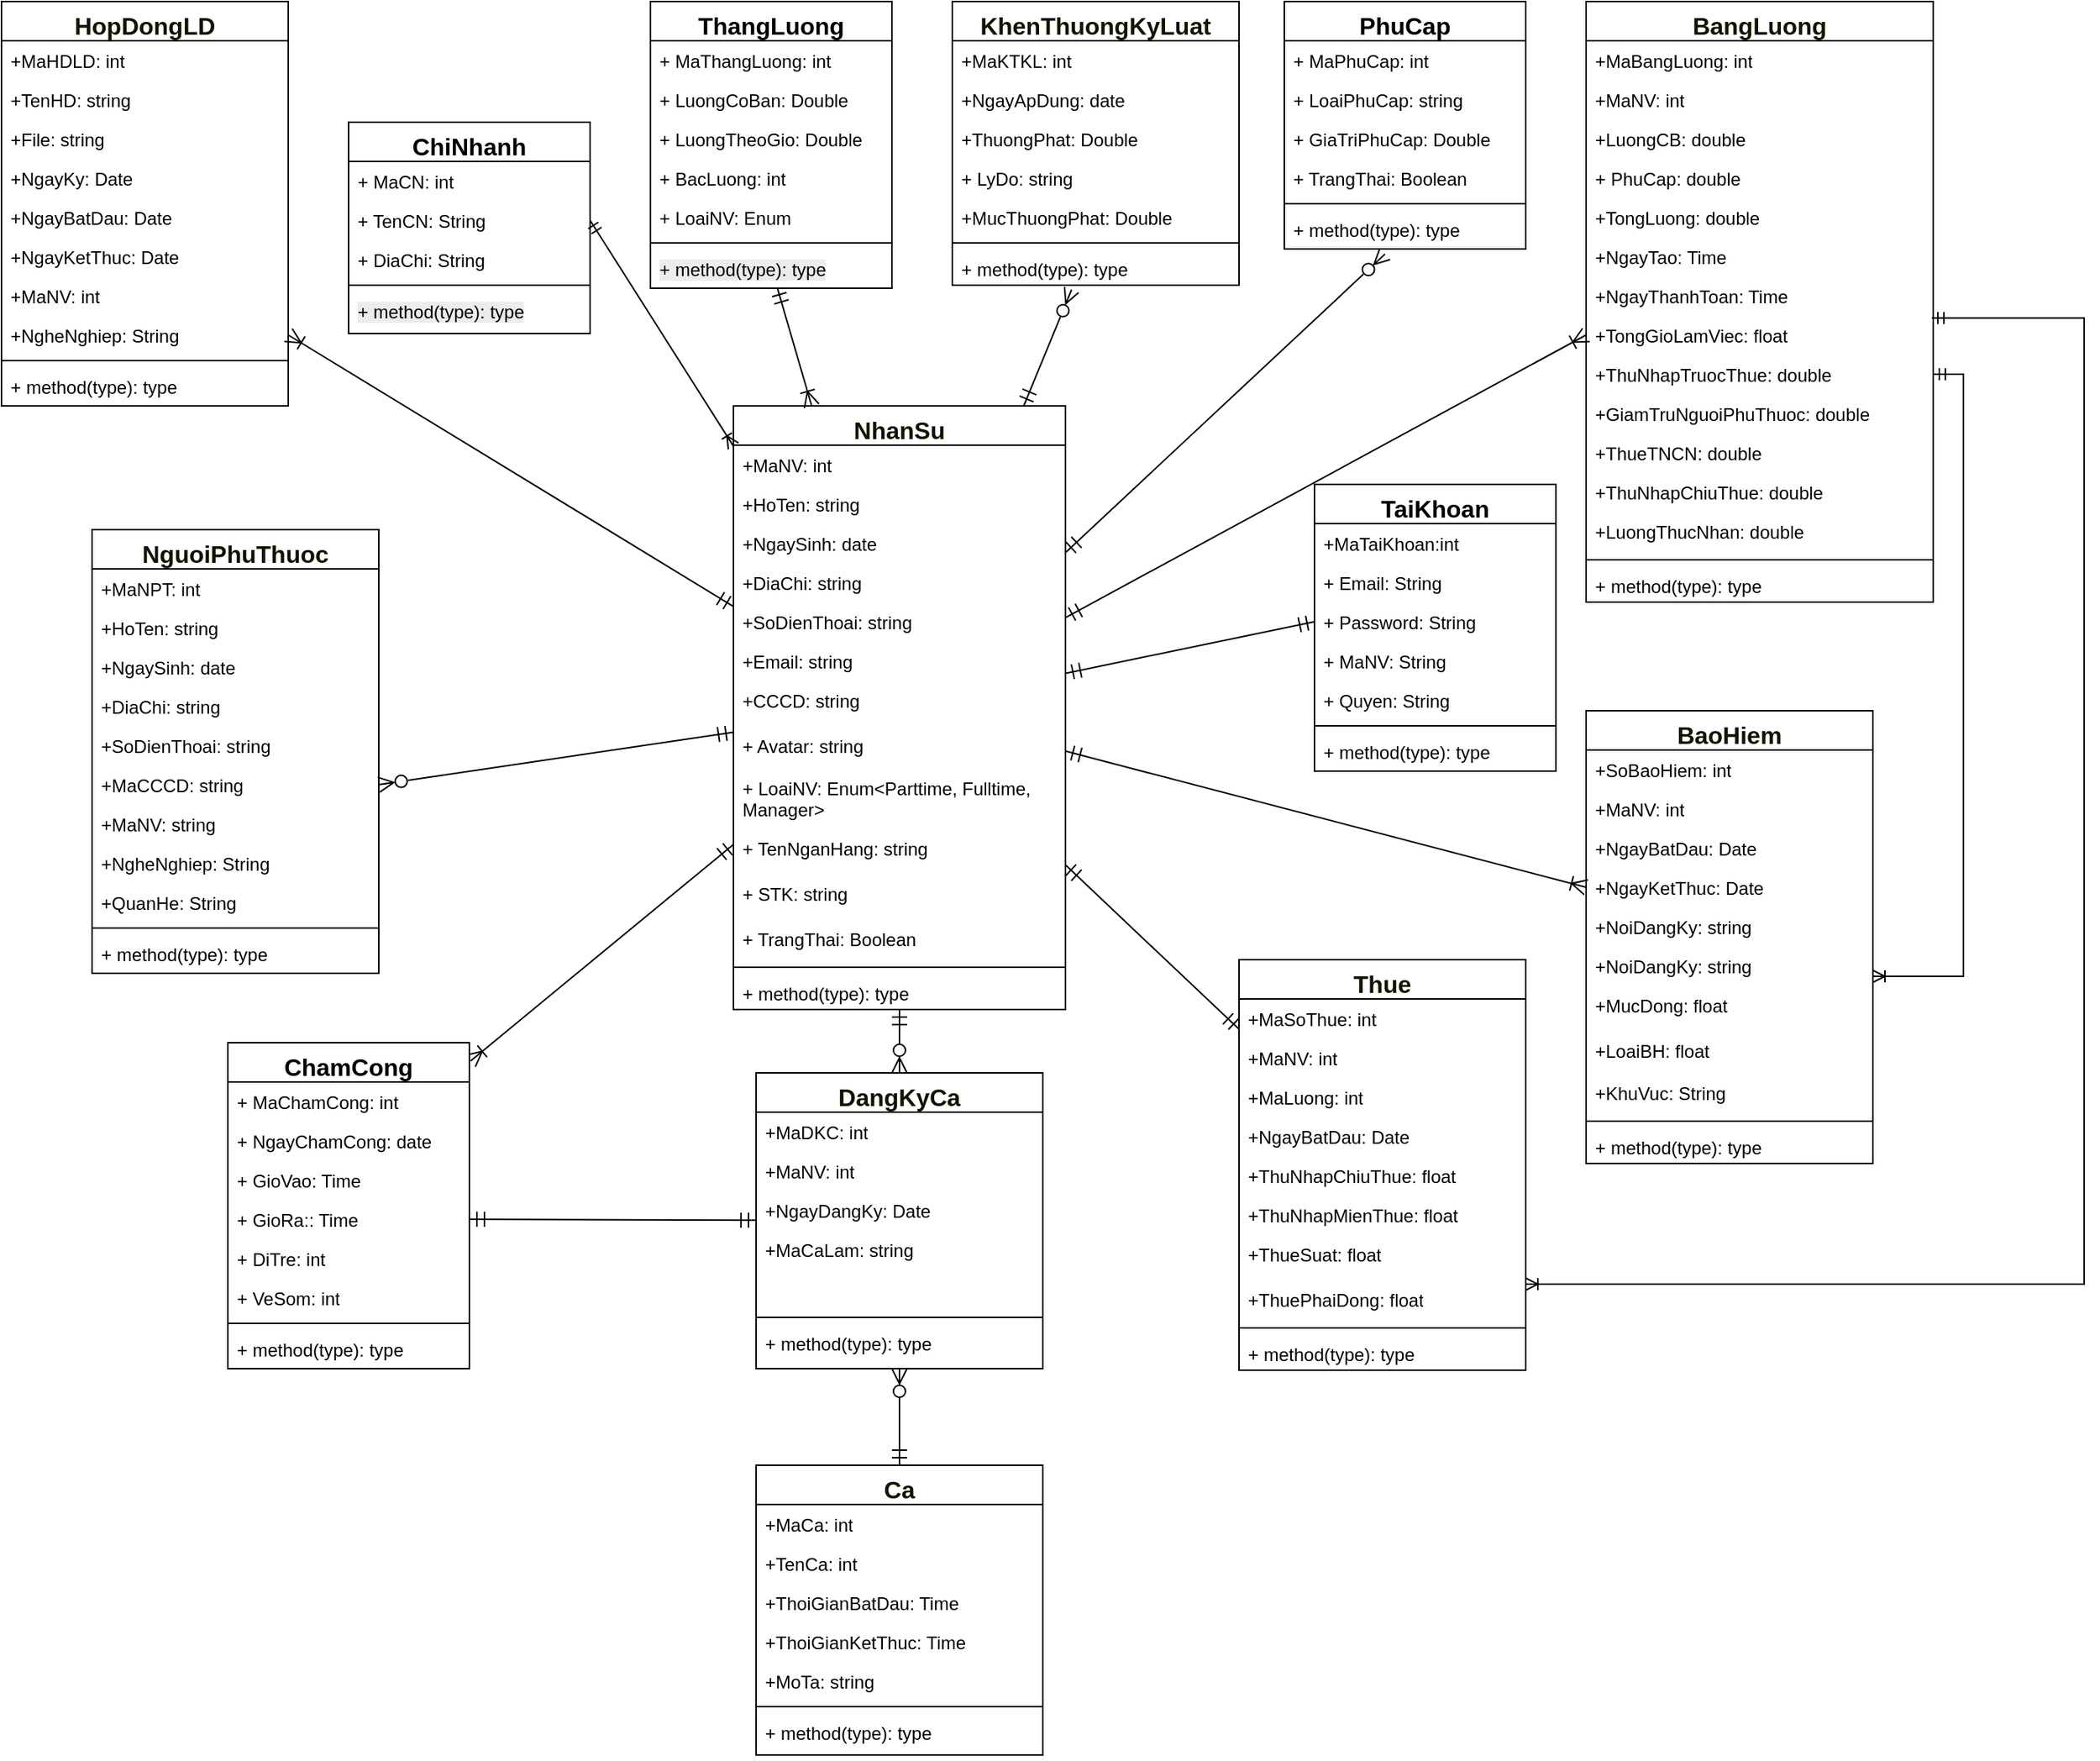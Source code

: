 <mxfile version="27.0.3">
  <diagram id="C5RBs43oDa-KdzZeNtuy" name="Page-1">
    <mxGraphModel dx="1783" dy="-155" grid="1" gridSize="10" guides="1" tooltips="1" connect="1" arrows="1" fold="1" page="1" pageScale="1" pageWidth="827" pageHeight="1169" math="0" shadow="0">
      <root>
        <mxCell id="WIyWlLk6GJQsqaUBKTNV-0" />
        <mxCell id="WIyWlLk6GJQsqaUBKTNV-1" parent="WIyWlLk6GJQsqaUBKTNV-0" />
        <mxCell id="N28FY7dznze9wL057d7z-36" style="edgeStyle=none;curved=1;rounded=0;orthogonalLoop=1;jettySize=auto;html=1;entryX=1;entryY=0.5;entryDx=0;entryDy=0;fontSize=12;startSize=8;endSize=8;endArrow=ERzeroToMany;endFill=0;strokeColor=default;startArrow=ERmandOne;startFill=0;" parent="WIyWlLk6GJQsqaUBKTNV-1" source="MAhJBNkKCPPGFBtyOftE-18" target="n1UEwjL3b48h6cnCrKYW-8" edge="1">
          <mxGeometry relative="1" as="geometry" />
        </mxCell>
        <mxCell id="N28FY7dznze9wL057d7z-39" style="edgeStyle=none;curved=1;rounded=0;orthogonalLoop=1;jettySize=auto;html=1;entryX=1;entryY=0.5;entryDx=0;entryDy=0;fontSize=12;startSize=8;endSize=8;endArrow=ERoneToMany;endFill=0;startArrow=ERmandOne;startFill=0;" parent="WIyWlLk6GJQsqaUBKTNV-1" source="MAhJBNkKCPPGFBtyOftE-18" target="n1UEwjL3b48h6cnCrKYW-27" edge="1">
          <mxGeometry relative="1" as="geometry" />
        </mxCell>
        <mxCell id="N28FY7dznze9wL057d7z-46" style="edgeStyle=none;curved=1;rounded=0;orthogonalLoop=1;jettySize=auto;html=1;entryX=0;entryY=0.5;entryDx=0;entryDy=0;fontSize=12;startSize=8;endSize=8;endArrow=ERmandOne;endFill=0;startArrow=ERmandOne;startFill=0;" parent="WIyWlLk6GJQsqaUBKTNV-1" source="MAhJBNkKCPPGFBtyOftE-18" target="eUlU37ug8p3AVQOr13L2-26" edge="1">
          <mxGeometry relative="1" as="geometry" />
        </mxCell>
        <mxCell id="N28FY7dznze9wL057d7z-47" style="edgeStyle=none;curved=1;rounded=0;orthogonalLoop=1;jettySize=auto;html=1;entryX=1.005;entryY=0.056;entryDx=0;entryDy=0;fontSize=12;startSize=8;endSize=8;endArrow=ERoneToMany;endFill=0;startArrow=ERmandOne;startFill=0;entryPerimeter=0;" parent="WIyWlLk6GJQsqaUBKTNV-1" source="MAhJBNkKCPPGFBtyOftE-18" target="eUlU37ug8p3AVQOr13L2-12" edge="1">
          <mxGeometry relative="1" as="geometry" />
        </mxCell>
        <mxCell id="N28FY7dznze9wL057d7z-48" style="edgeStyle=none;curved=1;rounded=0;orthogonalLoop=1;jettySize=auto;html=1;entryX=0;entryY=0.5;entryDx=0;entryDy=0;fontSize=12;startSize=8;endSize=8;endArrow=ERoneToMany;endFill=0;startArrow=ERmandOne;startFill=0;" parent="WIyWlLk6GJQsqaUBKTNV-1" source="MAhJBNkKCPPGFBtyOftE-18" target="n1UEwjL3b48h6cnCrKYW-81" edge="1">
          <mxGeometry relative="1" as="geometry" />
        </mxCell>
        <mxCell id="MAhJBNkKCPPGFBtyOftE-18" value="&lt;span style=&quot;color: rgb(19, 19, 0); font-family: &amp;quot;trebuchet ms&amp;quot;, verdana, arial, sans-serif; font-size: 16px; text-wrap-mode: nowrap;&quot;&gt;NhanSu&lt;/span&gt;" style="swimlane;fontStyle=1;align=center;verticalAlign=top;childLayout=stackLayout;horizontal=1;startSize=26;horizontalStack=0;resizeParent=1;resizeParentMax=0;resizeLast=0;collapsible=1;marginBottom=0;whiteSpace=wrap;html=1;swimlaneLine=1;" parent="WIyWlLk6GJQsqaUBKTNV-1" vertex="1">
          <mxGeometry x="575" y="2058" width="220" height="400" as="geometry" />
        </mxCell>
        <mxCell id="MAhJBNkKCPPGFBtyOftE-22" value="+MaNV: int" style="text;strokeColor=none;fillColor=none;align=left;verticalAlign=top;spacingLeft=4;spacingRight=4;overflow=hidden;rotatable=0;points=[[0,0.5],[1,0.5]];portConstraint=eastwest;whiteSpace=wrap;html=1;" parent="MAhJBNkKCPPGFBtyOftE-18" vertex="1">
          <mxGeometry y="26" width="220" height="26" as="geometry" />
        </mxCell>
        <mxCell id="MAhJBNkKCPPGFBtyOftE-23" value="+HoTen: string" style="text;strokeColor=none;fillColor=none;align=left;verticalAlign=top;spacingLeft=4;spacingRight=4;overflow=hidden;rotatable=0;points=[[0,0.5],[1,0.5]];portConstraint=eastwest;whiteSpace=wrap;html=1;" parent="MAhJBNkKCPPGFBtyOftE-18" vertex="1">
          <mxGeometry y="52" width="220" height="26" as="geometry" />
        </mxCell>
        <mxCell id="MAhJBNkKCPPGFBtyOftE-30" value="+NgaySinh: date" style="text;strokeColor=none;fillColor=none;align=left;verticalAlign=top;spacingLeft=4;spacingRight=4;overflow=hidden;rotatable=0;points=[[0,0.5],[1,0.5]];portConstraint=eastwest;whiteSpace=wrap;html=1;" parent="MAhJBNkKCPPGFBtyOftE-18" vertex="1">
          <mxGeometry y="78" width="220" height="26" as="geometry" />
        </mxCell>
        <mxCell id="MAhJBNkKCPPGFBtyOftE-31" value="+DiaChi: string" style="text;strokeColor=none;fillColor=none;align=left;verticalAlign=top;spacingLeft=4;spacingRight=4;overflow=hidden;rotatable=0;points=[[0,0.5],[1,0.5]];portConstraint=eastwest;whiteSpace=wrap;html=1;" parent="MAhJBNkKCPPGFBtyOftE-18" vertex="1">
          <mxGeometry y="104" width="220" height="26" as="geometry" />
        </mxCell>
        <mxCell id="MAhJBNkKCPPGFBtyOftE-27" value="+SoDienThoai: string" style="text;strokeColor=none;fillColor=none;align=left;verticalAlign=top;spacingLeft=4;spacingRight=4;overflow=hidden;rotatable=0;points=[[0,0.5],[1,0.5]];portConstraint=eastwest;whiteSpace=wrap;html=1;" parent="MAhJBNkKCPPGFBtyOftE-18" vertex="1">
          <mxGeometry y="130" width="220" height="26" as="geometry" />
        </mxCell>
        <mxCell id="MAhJBNkKCPPGFBtyOftE-37" value="+Email: string" style="text;strokeColor=none;fillColor=none;align=left;verticalAlign=top;spacingLeft=4;spacingRight=4;overflow=hidden;rotatable=0;points=[[0,0.5],[1,0.5]];portConstraint=eastwest;whiteSpace=wrap;html=1;" parent="MAhJBNkKCPPGFBtyOftE-18" vertex="1">
          <mxGeometry y="156" width="220" height="26" as="geometry" />
        </mxCell>
        <mxCell id="MAhJBNkKCPPGFBtyOftE-35" value="+CCCD: string&lt;div&gt;&lt;br&gt;&lt;/div&gt;" style="text;strokeColor=none;fillColor=none;align=left;verticalAlign=top;spacingLeft=4;spacingRight=4;overflow=hidden;rotatable=0;points=[[0,0.5],[1,0.5]];portConstraint=eastwest;whiteSpace=wrap;html=1;" parent="MAhJBNkKCPPGFBtyOftE-18" vertex="1">
          <mxGeometry y="182" width="220" height="30" as="geometry" />
        </mxCell>
        <mxCell id="MAhJBNkKCPPGFBtyOftE-33" value="+ Avatar: string&lt;div&gt;&lt;br&gt;&lt;/div&gt;" style="text;strokeColor=none;fillColor=none;align=left;verticalAlign=top;spacingLeft=4;spacingRight=4;overflow=hidden;rotatable=0;points=[[0,0.5],[1,0.5]];portConstraint=eastwest;whiteSpace=wrap;html=1;" parent="MAhJBNkKCPPGFBtyOftE-18" vertex="1">
          <mxGeometry y="212" width="220" height="28" as="geometry" />
        </mxCell>
        <mxCell id="skmhvDnqfS03blDSHD1X-7" value="+ LoaiNV: Enum&amp;lt;Parttime, Fulltime, Manager&amp;gt;" style="text;strokeColor=none;fillColor=none;align=left;verticalAlign=top;spacingLeft=4;spacingRight=4;overflow=hidden;rotatable=0;points=[[0,0.5],[1,0.5]];portConstraint=eastwest;whiteSpace=wrap;html=1;" parent="MAhJBNkKCPPGFBtyOftE-18" vertex="1">
          <mxGeometry y="240" width="220" height="40" as="geometry" />
        </mxCell>
        <mxCell id="-xSBNWtguhiXdYbyg7LZ-2" value="+ TenNganHang: string" style="text;strokeColor=none;fillColor=none;align=left;verticalAlign=top;spacingLeft=4;spacingRight=4;overflow=hidden;rotatable=0;points=[[0,0.5],[1,0.5]];portConstraint=eastwest;whiteSpace=wrap;html=1;" vertex="1" parent="MAhJBNkKCPPGFBtyOftE-18">
          <mxGeometry y="280" width="220" height="30" as="geometry" />
        </mxCell>
        <mxCell id="-xSBNWtguhiXdYbyg7LZ-1" value="+ STK: string" style="text;strokeColor=none;fillColor=none;align=left;verticalAlign=top;spacingLeft=4;spacingRight=4;overflow=hidden;rotatable=0;points=[[0,0.5],[1,0.5]];portConstraint=eastwest;whiteSpace=wrap;html=1;" vertex="1" parent="MAhJBNkKCPPGFBtyOftE-18">
          <mxGeometry y="310" width="220" height="30" as="geometry" />
        </mxCell>
        <mxCell id="eUlU37ug8p3AVQOr13L2-28" value="+ TrangThai: Boolean" style="text;strokeColor=none;fillColor=none;align=left;verticalAlign=top;spacingLeft=4;spacingRight=4;overflow=hidden;rotatable=0;points=[[0,0.5],[1,0.5]];portConstraint=eastwest;whiteSpace=wrap;html=1;" parent="MAhJBNkKCPPGFBtyOftE-18" vertex="1">
          <mxGeometry y="340" width="220" height="28" as="geometry" />
        </mxCell>
        <mxCell id="MAhJBNkKCPPGFBtyOftE-20" value="" style="line;strokeWidth=1;fillColor=none;align=left;verticalAlign=middle;spacingTop=-1;spacingLeft=3;spacingRight=3;rotatable=0;labelPosition=right;points=[];portConstraint=eastwest;strokeColor=inherit;" parent="MAhJBNkKCPPGFBtyOftE-18" vertex="1">
          <mxGeometry y="368" width="220" height="8" as="geometry" />
        </mxCell>
        <mxCell id="MAhJBNkKCPPGFBtyOftE-21" value="+ method(type): type" style="text;strokeColor=none;fillColor=none;align=left;verticalAlign=top;spacingLeft=4;spacingRight=4;overflow=hidden;rotatable=0;points=[[0,0.5],[1,0.5]];portConstraint=eastwest;whiteSpace=wrap;html=1;" parent="MAhJBNkKCPPGFBtyOftE-18" vertex="1">
          <mxGeometry y="376" width="220" height="24" as="geometry" />
        </mxCell>
        <mxCell id="n1UEwjL3b48h6cnCrKYW-0" value="&lt;span style=&quot;color: rgb(19, 19, 0); font-family: &amp;quot;trebuchet ms&amp;quot;, verdana, arial, sans-serif; font-size: 16px; text-wrap-mode: nowrap;&quot;&gt;NguoiPhuThuoc&lt;/span&gt;" style="swimlane;fontStyle=1;align=center;verticalAlign=top;childLayout=stackLayout;horizontal=1;startSize=26;horizontalStack=0;resizeParent=1;resizeParentMax=0;resizeLast=0;collapsible=1;marginBottom=0;whiteSpace=wrap;html=1;" parent="WIyWlLk6GJQsqaUBKTNV-1" vertex="1">
          <mxGeometry x="150" y="2140" width="190" height="294" as="geometry" />
        </mxCell>
        <mxCell id="n1UEwjL3b48h6cnCrKYW-1" value="+MaNPT: int" style="text;strokeColor=none;fillColor=none;align=left;verticalAlign=top;spacingLeft=4;spacingRight=4;overflow=hidden;rotatable=0;points=[[0,0.5],[1,0.5]];portConstraint=eastwest;whiteSpace=wrap;html=1;" parent="n1UEwjL3b48h6cnCrKYW-0" vertex="1">
          <mxGeometry y="26" width="190" height="26" as="geometry" />
        </mxCell>
        <mxCell id="n1UEwjL3b48h6cnCrKYW-2" value="+HoTen: string" style="text;strokeColor=none;fillColor=none;align=left;verticalAlign=top;spacingLeft=4;spacingRight=4;overflow=hidden;rotatable=0;points=[[0,0.5],[1,0.5]];portConstraint=eastwest;whiteSpace=wrap;html=1;" parent="n1UEwjL3b48h6cnCrKYW-0" vertex="1">
          <mxGeometry y="52" width="190" height="26" as="geometry" />
        </mxCell>
        <mxCell id="n1UEwjL3b48h6cnCrKYW-3" value="+NgaySinh: date" style="text;strokeColor=none;fillColor=none;align=left;verticalAlign=top;spacingLeft=4;spacingRight=4;overflow=hidden;rotatable=0;points=[[0,0.5],[1,0.5]];portConstraint=eastwest;whiteSpace=wrap;html=1;" parent="n1UEwjL3b48h6cnCrKYW-0" vertex="1">
          <mxGeometry y="78" width="190" height="26" as="geometry" />
        </mxCell>
        <mxCell id="n1UEwjL3b48h6cnCrKYW-4" value="+DiaChi: string" style="text;strokeColor=none;fillColor=none;align=left;verticalAlign=top;spacingLeft=4;spacingRight=4;overflow=hidden;rotatable=0;points=[[0,0.5],[1,0.5]];portConstraint=eastwest;whiteSpace=wrap;html=1;" parent="n1UEwjL3b48h6cnCrKYW-0" vertex="1">
          <mxGeometry y="104" width="190" height="26" as="geometry" />
        </mxCell>
        <mxCell id="n1UEwjL3b48h6cnCrKYW-5" value="+SoDienThoai: string" style="text;strokeColor=none;fillColor=none;align=left;verticalAlign=top;spacingLeft=4;spacingRight=4;overflow=hidden;rotatable=0;points=[[0,0.5],[1,0.5]];portConstraint=eastwest;whiteSpace=wrap;html=1;" parent="n1UEwjL3b48h6cnCrKYW-0" vertex="1">
          <mxGeometry y="130" width="190" height="26" as="geometry" />
        </mxCell>
        <mxCell id="n1UEwjL3b48h6cnCrKYW-8" value="+MaCCCD: string" style="text;strokeColor=none;fillColor=none;align=left;verticalAlign=top;spacingLeft=4;spacingRight=4;overflow=hidden;rotatable=0;points=[[0,0.5],[1,0.5]];portConstraint=eastwest;whiteSpace=wrap;html=1;" parent="n1UEwjL3b48h6cnCrKYW-0" vertex="1">
          <mxGeometry y="156" width="190" height="26" as="geometry" />
        </mxCell>
        <mxCell id="n1UEwjL3b48h6cnCrKYW-15" value="+MaNV: string&lt;div&gt;&lt;br&gt;&lt;/div&gt;" style="text;strokeColor=none;fillColor=none;align=left;verticalAlign=top;spacingLeft=4;spacingRight=4;overflow=hidden;rotatable=0;points=[[0,0.5],[1,0.5]];portConstraint=eastwest;whiteSpace=wrap;html=1;" parent="n1UEwjL3b48h6cnCrKYW-0" vertex="1">
          <mxGeometry y="182" width="190" height="26" as="geometry" />
        </mxCell>
        <mxCell id="n1UEwjL3b48h6cnCrKYW-14" value="+NgheNghiep: String" style="text;strokeColor=none;fillColor=none;align=left;verticalAlign=top;spacingLeft=4;spacingRight=4;overflow=hidden;rotatable=0;points=[[0,0.5],[1,0.5]];portConstraint=eastwest;whiteSpace=wrap;html=1;" parent="n1UEwjL3b48h6cnCrKYW-0" vertex="1">
          <mxGeometry y="208" width="190" height="26" as="geometry" />
        </mxCell>
        <mxCell id="n1UEwjL3b48h6cnCrKYW-18" value="+QuanHe: String" style="text;strokeColor=none;fillColor=none;align=left;verticalAlign=top;spacingLeft=4;spacingRight=4;overflow=hidden;rotatable=0;points=[[0,0.5],[1,0.5]];portConstraint=eastwest;whiteSpace=wrap;html=1;" parent="n1UEwjL3b48h6cnCrKYW-0" vertex="1">
          <mxGeometry y="234" width="190" height="26" as="geometry" />
        </mxCell>
        <mxCell id="n1UEwjL3b48h6cnCrKYW-10" value="" style="line;strokeWidth=1;fillColor=none;align=left;verticalAlign=middle;spacingTop=-1;spacingLeft=3;spacingRight=3;rotatable=0;labelPosition=right;points=[];portConstraint=eastwest;strokeColor=inherit;" parent="n1UEwjL3b48h6cnCrKYW-0" vertex="1">
          <mxGeometry y="260" width="190" height="8" as="geometry" />
        </mxCell>
        <mxCell id="n1UEwjL3b48h6cnCrKYW-11" value="+ method(type): type" style="text;strokeColor=none;fillColor=none;align=left;verticalAlign=top;spacingLeft=4;spacingRight=4;overflow=hidden;rotatable=0;points=[[0,0.5],[1,0.5]];portConstraint=eastwest;whiteSpace=wrap;html=1;" parent="n1UEwjL3b48h6cnCrKYW-0" vertex="1">
          <mxGeometry y="268" width="190" height="26" as="geometry" />
        </mxCell>
        <mxCell id="n1UEwjL3b48h6cnCrKYW-19" value="&lt;span style=&quot;color: rgb(19, 19, 0); font-family: &amp;quot;trebuchet ms&amp;quot;, verdana, arial, sans-serif; font-size: 16px; text-wrap-mode: nowrap;&quot;&gt;HopDongLD&lt;/span&gt;" style="swimlane;fontStyle=1;align=center;verticalAlign=top;childLayout=stackLayout;horizontal=1;startSize=26;horizontalStack=0;resizeParent=1;resizeParentMax=0;resizeLast=0;collapsible=1;marginBottom=0;whiteSpace=wrap;html=1;" parent="WIyWlLk6GJQsqaUBKTNV-1" vertex="1">
          <mxGeometry x="90" y="1790" width="190" height="268" as="geometry" />
        </mxCell>
        <mxCell id="n1UEwjL3b48h6cnCrKYW-20" value="+MaHDLD: int" style="text;strokeColor=none;fillColor=none;align=left;verticalAlign=top;spacingLeft=4;spacingRight=4;overflow=hidden;rotatable=0;points=[[0,0.5],[1,0.5]];portConstraint=eastwest;whiteSpace=wrap;html=1;" parent="n1UEwjL3b48h6cnCrKYW-19" vertex="1">
          <mxGeometry y="26" width="190" height="26" as="geometry" />
        </mxCell>
        <mxCell id="n1UEwjL3b48h6cnCrKYW-21" value="+TenHD: string" style="text;strokeColor=none;fillColor=none;align=left;verticalAlign=top;spacingLeft=4;spacingRight=4;overflow=hidden;rotatable=0;points=[[0,0.5],[1,0.5]];portConstraint=eastwest;whiteSpace=wrap;html=1;" parent="n1UEwjL3b48h6cnCrKYW-19" vertex="1">
          <mxGeometry y="52" width="190" height="26" as="geometry" />
        </mxCell>
        <mxCell id="n1UEwjL3b48h6cnCrKYW-22" value="+File: string" style="text;strokeColor=none;fillColor=none;align=left;verticalAlign=top;spacingLeft=4;spacingRight=4;overflow=hidden;rotatable=0;points=[[0,0.5],[1,0.5]];portConstraint=eastwest;whiteSpace=wrap;html=1;" parent="n1UEwjL3b48h6cnCrKYW-19" vertex="1">
          <mxGeometry y="78" width="190" height="26" as="geometry" />
        </mxCell>
        <mxCell id="n1UEwjL3b48h6cnCrKYW-23" value="+NgayKy: Date" style="text;strokeColor=none;fillColor=none;align=left;verticalAlign=top;spacingLeft=4;spacingRight=4;overflow=hidden;rotatable=0;points=[[0,0.5],[1,0.5]];portConstraint=eastwest;whiteSpace=wrap;html=1;" parent="n1UEwjL3b48h6cnCrKYW-19" vertex="1">
          <mxGeometry y="104" width="190" height="26" as="geometry" />
        </mxCell>
        <mxCell id="n1UEwjL3b48h6cnCrKYW-24" value="+NgayBatDau: Date" style="text;strokeColor=none;fillColor=none;align=left;verticalAlign=top;spacingLeft=4;spacingRight=4;overflow=hidden;rotatable=0;points=[[0,0.5],[1,0.5]];portConstraint=eastwest;whiteSpace=wrap;html=1;" parent="n1UEwjL3b48h6cnCrKYW-19" vertex="1">
          <mxGeometry y="130" width="190" height="26" as="geometry" />
        </mxCell>
        <mxCell id="n1UEwjL3b48h6cnCrKYW-25" value="+NgayKetThuc: Date" style="text;strokeColor=none;fillColor=none;align=left;verticalAlign=top;spacingLeft=4;spacingRight=4;overflow=hidden;rotatable=0;points=[[0,0.5],[1,0.5]];portConstraint=eastwest;whiteSpace=wrap;html=1;" parent="n1UEwjL3b48h6cnCrKYW-19" vertex="1">
          <mxGeometry y="156" width="190" height="26" as="geometry" />
        </mxCell>
        <mxCell id="n1UEwjL3b48h6cnCrKYW-26" value="+MaNV: int" style="text;strokeColor=none;fillColor=none;align=left;verticalAlign=top;spacingLeft=4;spacingRight=4;overflow=hidden;rotatable=0;points=[[0,0.5],[1,0.5]];portConstraint=eastwest;whiteSpace=wrap;html=1;" parent="n1UEwjL3b48h6cnCrKYW-19" vertex="1">
          <mxGeometry y="182" width="190" height="26" as="geometry" />
        </mxCell>
        <mxCell id="n1UEwjL3b48h6cnCrKYW-27" value="+NgheNghiep: String" style="text;strokeColor=none;fillColor=none;align=left;verticalAlign=top;spacingLeft=4;spacingRight=4;overflow=hidden;rotatable=0;points=[[0,0.5],[1,0.5]];portConstraint=eastwest;whiteSpace=wrap;html=1;" parent="n1UEwjL3b48h6cnCrKYW-19" vertex="1">
          <mxGeometry y="208" width="190" height="26" as="geometry" />
        </mxCell>
        <mxCell id="n1UEwjL3b48h6cnCrKYW-32" value="" style="line;strokeWidth=1;fillColor=none;align=left;verticalAlign=middle;spacingTop=-1;spacingLeft=3;spacingRight=3;rotatable=0;labelPosition=right;points=[];portConstraint=eastwest;strokeColor=inherit;" parent="n1UEwjL3b48h6cnCrKYW-19" vertex="1">
          <mxGeometry y="234" width="190" height="8" as="geometry" />
        </mxCell>
        <mxCell id="n1UEwjL3b48h6cnCrKYW-33" value="+ method(type): type" style="text;strokeColor=none;fillColor=none;align=left;verticalAlign=top;spacingLeft=4;spacingRight=4;overflow=hidden;rotatable=0;points=[[0,0.5],[1,0.5]];portConstraint=eastwest;whiteSpace=wrap;html=1;" parent="n1UEwjL3b48h6cnCrKYW-19" vertex="1">
          <mxGeometry y="242" width="190" height="26" as="geometry" />
        </mxCell>
        <mxCell id="skmhvDnqfS03blDSHD1X-12" value="&lt;font face=&quot;trebuchet ms, verdana, arial, sans-serif&quot; color=&quot;#131300&quot;&gt;&lt;span style=&quot;font-size: 16px; text-wrap-mode: nowrap;&quot;&gt;KhenThuongKyLuat&lt;/span&gt;&lt;/font&gt;" style="swimlane;fontStyle=1;align=center;verticalAlign=top;childLayout=stackLayout;horizontal=1;startSize=26;horizontalStack=0;resizeParent=1;resizeParentMax=0;resizeLast=0;collapsible=1;marginBottom=0;whiteSpace=wrap;html=1;" parent="WIyWlLk6GJQsqaUBKTNV-1" vertex="1">
          <mxGeometry x="720" y="1790" width="190" height="188" as="geometry" />
        </mxCell>
        <mxCell id="skmhvDnqfS03blDSHD1X-13" value="+MaKTKL: int" style="text;strokeColor=none;fillColor=none;align=left;verticalAlign=top;spacingLeft=4;spacingRight=4;overflow=hidden;rotatable=0;points=[[0,0.5],[1,0.5]];portConstraint=eastwest;whiteSpace=wrap;html=1;" parent="skmhvDnqfS03blDSHD1X-12" vertex="1">
          <mxGeometry y="26" width="190" height="26" as="geometry" />
        </mxCell>
        <mxCell id="skmhvDnqfS03blDSHD1X-15" value="+NgayApDung: date" style="text;strokeColor=none;fillColor=none;align=left;verticalAlign=top;spacingLeft=4;spacingRight=4;overflow=hidden;rotatable=0;points=[[0,0.5],[1,0.5]];portConstraint=eastwest;whiteSpace=wrap;html=1;" parent="skmhvDnqfS03blDSHD1X-12" vertex="1">
          <mxGeometry y="52" width="190" height="26" as="geometry" />
        </mxCell>
        <mxCell id="skmhvDnqfS03blDSHD1X-16" value="+ThuongPhat: Double" style="text;strokeColor=none;fillColor=none;align=left;verticalAlign=top;spacingLeft=4;spacingRight=4;overflow=hidden;rotatable=0;points=[[0,0.5],[1,0.5]];portConstraint=eastwest;whiteSpace=wrap;html=1;" parent="skmhvDnqfS03blDSHD1X-12" vertex="1">
          <mxGeometry y="78" width="190" height="26" as="geometry" />
        </mxCell>
        <mxCell id="skmhvDnqfS03blDSHD1X-17" value="+ LyDo: string" style="text;strokeColor=none;fillColor=none;align=left;verticalAlign=top;spacingLeft=4;spacingRight=4;overflow=hidden;rotatable=0;points=[[0,0.5],[1,0.5]];portConstraint=eastwest;whiteSpace=wrap;html=1;" parent="skmhvDnqfS03blDSHD1X-12" vertex="1">
          <mxGeometry y="104" width="190" height="26" as="geometry" />
        </mxCell>
        <mxCell id="skmhvDnqfS03blDSHD1X-18" value="+MucThuongPhat: Double" style="text;strokeColor=none;fillColor=none;align=left;verticalAlign=top;spacingLeft=4;spacingRight=4;overflow=hidden;rotatable=0;points=[[0,0.5],[1,0.5]];portConstraint=eastwest;whiteSpace=wrap;html=1;" parent="skmhvDnqfS03blDSHD1X-12" vertex="1">
          <mxGeometry y="130" width="190" height="26" as="geometry" />
        </mxCell>
        <mxCell id="skmhvDnqfS03blDSHD1X-22" value="" style="line;strokeWidth=1;fillColor=none;align=left;verticalAlign=middle;spacingTop=-1;spacingLeft=3;spacingRight=3;rotatable=0;labelPosition=right;points=[];portConstraint=eastwest;strokeColor=inherit;" parent="skmhvDnqfS03blDSHD1X-12" vertex="1">
          <mxGeometry y="156" width="190" height="8" as="geometry" />
        </mxCell>
        <mxCell id="skmhvDnqfS03blDSHD1X-23" value="+ method(type): type" style="text;strokeColor=none;fillColor=none;align=left;verticalAlign=top;spacingLeft=4;spacingRight=4;overflow=hidden;rotatable=0;points=[[0,0.5],[1,0.5]];portConstraint=eastwest;whiteSpace=wrap;html=1;" parent="skmhvDnqfS03blDSHD1X-12" vertex="1">
          <mxGeometry y="164" width="190" height="24" as="geometry" />
        </mxCell>
        <mxCell id="skmhvDnqfS03blDSHD1X-29" value="&lt;font style=&quot;font-size: 16px;&quot;&gt;PhuCap&lt;/font&gt;" style="swimlane;fontStyle=1;align=center;verticalAlign=top;childLayout=stackLayout;horizontal=1;startSize=26;horizontalStack=0;resizeParent=1;resizeParentMax=0;resizeLast=0;collapsible=1;marginBottom=0;whiteSpace=wrap;html=1;" parent="WIyWlLk6GJQsqaUBKTNV-1" vertex="1">
          <mxGeometry x="940" y="1790" width="160" height="164" as="geometry" />
        </mxCell>
        <mxCell id="skmhvDnqfS03blDSHD1X-30" value="+ MaPhuCap: int" style="text;strokeColor=none;fillColor=none;align=left;verticalAlign=top;spacingLeft=4;spacingRight=4;overflow=hidden;rotatable=0;points=[[0,0.5],[1,0.5]];portConstraint=eastwest;whiteSpace=wrap;html=1;" parent="skmhvDnqfS03blDSHD1X-29" vertex="1">
          <mxGeometry y="26" width="160" height="26" as="geometry" />
        </mxCell>
        <mxCell id="skmhvDnqfS03blDSHD1X-33" value="+ LoaiPhuCap: string&lt;div&gt;&lt;br&gt;&lt;/div&gt;" style="text;strokeColor=none;fillColor=none;align=left;verticalAlign=top;spacingLeft=4;spacingRight=4;overflow=hidden;rotatable=0;points=[[0,0.5],[1,0.5]];portConstraint=eastwest;whiteSpace=wrap;html=1;" parent="skmhvDnqfS03blDSHD1X-29" vertex="1">
          <mxGeometry y="52" width="160" height="26" as="geometry" />
        </mxCell>
        <mxCell id="skmhvDnqfS03blDSHD1X-35" value="+ GiaTriPhuCap: Double" style="text;strokeColor=none;fillColor=none;align=left;verticalAlign=top;spacingLeft=4;spacingRight=4;overflow=hidden;rotatable=0;points=[[0,0.5],[1,0.5]];portConstraint=eastwest;whiteSpace=wrap;html=1;" parent="skmhvDnqfS03blDSHD1X-29" vertex="1">
          <mxGeometry y="78" width="160" height="26" as="geometry" />
        </mxCell>
        <mxCell id="skmhvDnqfS03blDSHD1X-34" value="+ TrangThai: Boolean" style="text;strokeColor=none;fillColor=none;align=left;verticalAlign=top;spacingLeft=4;spacingRight=4;overflow=hidden;rotatable=0;points=[[0,0.5],[1,0.5]];portConstraint=eastwest;whiteSpace=wrap;html=1;" parent="skmhvDnqfS03blDSHD1X-29" vertex="1">
          <mxGeometry y="104" width="160" height="26" as="geometry" />
        </mxCell>
        <mxCell id="skmhvDnqfS03blDSHD1X-31" value="" style="line;strokeWidth=1;fillColor=none;align=left;verticalAlign=middle;spacingTop=-1;spacingLeft=3;spacingRight=3;rotatable=0;labelPosition=right;points=[];portConstraint=eastwest;strokeColor=inherit;" parent="skmhvDnqfS03blDSHD1X-29" vertex="1">
          <mxGeometry y="130" width="160" height="8" as="geometry" />
        </mxCell>
        <mxCell id="skmhvDnqfS03blDSHD1X-32" value="+ method(type): type" style="text;strokeColor=none;fillColor=none;align=left;verticalAlign=top;spacingLeft=4;spacingRight=4;overflow=hidden;rotatable=0;points=[[0,0.5],[1,0.5]];portConstraint=eastwest;whiteSpace=wrap;html=1;" parent="skmhvDnqfS03blDSHD1X-29" vertex="1">
          <mxGeometry y="138" width="160" height="26" as="geometry" />
        </mxCell>
        <mxCell id="G51oChcOCeXx5hfm2UCt-8" value="&lt;font style=&quot;font-size: 16px;&quot;&gt;ThangLuong&lt;/font&gt;" style="swimlane;fontStyle=1;align=center;verticalAlign=top;childLayout=stackLayout;horizontal=1;startSize=26;horizontalStack=0;resizeParent=1;resizeParentMax=0;resizeLast=0;collapsible=1;marginBottom=0;whiteSpace=wrap;html=1;" parent="WIyWlLk6GJQsqaUBKTNV-1" vertex="1">
          <mxGeometry x="520" y="1790" width="160" height="190" as="geometry" />
        </mxCell>
        <mxCell id="G51oChcOCeXx5hfm2UCt-9" value="+ MaThangLuong: int&amp;nbsp;&lt;div&gt;&lt;br&gt;&lt;/div&gt;" style="text;strokeColor=none;fillColor=none;align=left;verticalAlign=top;spacingLeft=4;spacingRight=4;overflow=hidden;rotatable=0;points=[[0,0.5],[1,0.5]];portConstraint=eastwest;whiteSpace=wrap;html=1;" parent="G51oChcOCeXx5hfm2UCt-8" vertex="1">
          <mxGeometry y="26" width="160" height="26" as="geometry" />
        </mxCell>
        <mxCell id="G51oChcOCeXx5hfm2UCt-13" value="+ LuongCoBan: Double&lt;div&gt;&lt;br&gt;&lt;/div&gt;" style="text;strokeColor=none;fillColor=none;align=left;verticalAlign=top;spacingLeft=4;spacingRight=4;overflow=hidden;rotatable=0;points=[[0,0.5],[1,0.5]];portConstraint=eastwest;whiteSpace=wrap;html=1;" parent="G51oChcOCeXx5hfm2UCt-8" vertex="1">
          <mxGeometry y="52" width="160" height="26" as="geometry" />
        </mxCell>
        <mxCell id="eUlU37ug8p3AVQOr13L2-7" value="+ LuongTheoGio: Double&lt;div&gt;&lt;br&gt;&lt;/div&gt;" style="text;strokeColor=none;fillColor=none;align=left;verticalAlign=top;spacingLeft=4;spacingRight=4;overflow=hidden;rotatable=0;points=[[0,0.5],[1,0.5]];portConstraint=eastwest;whiteSpace=wrap;html=1;" parent="G51oChcOCeXx5hfm2UCt-8" vertex="1">
          <mxGeometry y="78" width="160" height="26" as="geometry" />
        </mxCell>
        <mxCell id="G51oChcOCeXx5hfm2UCt-14" value="+ BacLuong: int" style="text;strokeColor=none;fillColor=none;align=left;verticalAlign=top;spacingLeft=4;spacingRight=4;overflow=hidden;rotatable=0;points=[[0,0.5],[1,0.5]];portConstraint=eastwest;whiteSpace=wrap;html=1;" parent="G51oChcOCeXx5hfm2UCt-8" vertex="1">
          <mxGeometry y="104" width="160" height="26" as="geometry" />
        </mxCell>
        <mxCell id="eUlU37ug8p3AVQOr13L2-6" value="+ LoaiNV: Enum" style="text;strokeColor=none;fillColor=none;align=left;verticalAlign=top;spacingLeft=4;spacingRight=4;overflow=hidden;rotatable=0;points=[[0,0.5],[1,0.5]];portConstraint=eastwest;whiteSpace=wrap;html=1;" parent="G51oChcOCeXx5hfm2UCt-8" vertex="1">
          <mxGeometry y="130" width="160" height="26" as="geometry" />
        </mxCell>
        <mxCell id="G51oChcOCeXx5hfm2UCt-10" value="" style="line;strokeWidth=1;fillColor=none;align=left;verticalAlign=middle;spacingTop=-1;spacingLeft=3;spacingRight=3;rotatable=0;labelPosition=right;points=[];portConstraint=eastwest;strokeColor=inherit;" parent="G51oChcOCeXx5hfm2UCt-8" vertex="1">
          <mxGeometry y="156" width="160" height="8" as="geometry" />
        </mxCell>
        <mxCell id="G51oChcOCeXx5hfm2UCt-12" value="&lt;span style=&quot;color: rgb(0, 0, 0); font-family: Helvetica; font-size: 12px; font-style: normal; font-variant-ligatures: normal; font-variant-caps: normal; font-weight: 400; letter-spacing: normal; orphans: 2; text-align: left; text-indent: 0px; text-transform: none; widows: 2; word-spacing: 0px; -webkit-text-stroke-width: 0px; white-space: normal; background-color: rgb(236, 236, 236); text-decoration-thickness: initial; text-decoration-style: initial; text-decoration-color: initial; float: none; display: inline !important;&quot;&gt;+ method(type): type&lt;/span&gt;" style="text;strokeColor=none;fillColor=none;align=left;verticalAlign=top;spacingLeft=4;spacingRight=4;overflow=hidden;rotatable=0;points=[[0,0.5],[1,0.5]];portConstraint=eastwest;whiteSpace=wrap;html=1;" parent="G51oChcOCeXx5hfm2UCt-8" vertex="1">
          <mxGeometry y="164" width="160" height="26" as="geometry" />
        </mxCell>
        <mxCell id="n1UEwjL3b48h6cnCrKYW-64" value="&lt;span style=&quot;color: rgb(19, 19, 0); font-family: &amp;quot;trebuchet ms&amp;quot;, verdana, arial, sans-serif; font-size: 16px; text-wrap-mode: nowrap;&quot;&gt;Thue&lt;/span&gt;" style="swimlane;fontStyle=1;align=center;verticalAlign=top;childLayout=stackLayout;horizontal=1;startSize=26;horizontalStack=0;resizeParent=1;resizeParentMax=0;resizeLast=0;collapsible=1;marginBottom=0;whiteSpace=wrap;html=1;" parent="WIyWlLk6GJQsqaUBKTNV-1" vertex="1">
          <mxGeometry x="910" y="2425" width="190" height="272" as="geometry" />
        </mxCell>
        <mxCell id="n1UEwjL3b48h6cnCrKYW-65" value="+MaSoThue: int" style="text;strokeColor=none;fillColor=none;align=left;verticalAlign=top;spacingLeft=4;spacingRight=4;overflow=hidden;rotatable=0;points=[[0,0.5],[1,0.5]];portConstraint=eastwest;whiteSpace=wrap;html=1;" parent="n1UEwjL3b48h6cnCrKYW-64" vertex="1">
          <mxGeometry y="26" width="190" height="26" as="geometry" />
        </mxCell>
        <mxCell id="n1UEwjL3b48h6cnCrKYW-66" value="+MaNV: int" style="text;strokeColor=none;fillColor=none;align=left;verticalAlign=top;spacingLeft=4;spacingRight=4;overflow=hidden;rotatable=0;points=[[0,0.5],[1,0.5]];portConstraint=eastwest;whiteSpace=wrap;html=1;" parent="n1UEwjL3b48h6cnCrKYW-64" vertex="1">
          <mxGeometry y="52" width="190" height="26" as="geometry" />
        </mxCell>
        <mxCell id="n1UEwjL3b48h6cnCrKYW-67" value="+MaLuong: int" style="text;strokeColor=none;fillColor=none;align=left;verticalAlign=top;spacingLeft=4;spacingRight=4;overflow=hidden;rotatable=0;points=[[0,0.5],[1,0.5]];portConstraint=eastwest;whiteSpace=wrap;html=1;" parent="n1UEwjL3b48h6cnCrKYW-64" vertex="1">
          <mxGeometry y="78" width="190" height="26" as="geometry" />
        </mxCell>
        <mxCell id="n1UEwjL3b48h6cnCrKYW-68" value="+NgayBatDau: Date" style="text;strokeColor=none;fillColor=none;align=left;verticalAlign=top;spacingLeft=4;spacingRight=4;overflow=hidden;rotatable=0;points=[[0,0.5],[1,0.5]];portConstraint=eastwest;whiteSpace=wrap;html=1;" parent="n1UEwjL3b48h6cnCrKYW-64" vertex="1">
          <mxGeometry y="104" width="190" height="26" as="geometry" />
        </mxCell>
        <mxCell id="n1UEwjL3b48h6cnCrKYW-69" value="+ThuNhapChiuThue: float" style="text;strokeColor=none;fillColor=none;align=left;verticalAlign=top;spacingLeft=4;spacingRight=4;overflow=hidden;rotatable=0;points=[[0,0.5],[1,0.5]];portConstraint=eastwest;whiteSpace=wrap;html=1;" parent="n1UEwjL3b48h6cnCrKYW-64" vertex="1">
          <mxGeometry y="130" width="190" height="26" as="geometry" />
        </mxCell>
        <mxCell id="n1UEwjL3b48h6cnCrKYW-70" value="+ThuNhapMienThue: float" style="text;strokeColor=none;fillColor=none;align=left;verticalAlign=top;spacingLeft=4;spacingRight=4;overflow=hidden;rotatable=0;points=[[0,0.5],[1,0.5]];portConstraint=eastwest;whiteSpace=wrap;html=1;" parent="n1UEwjL3b48h6cnCrKYW-64" vertex="1">
          <mxGeometry y="156" width="190" height="26" as="geometry" />
        </mxCell>
        <mxCell id="n1UEwjL3b48h6cnCrKYW-71" value="+ThueSuat: float" style="text;strokeColor=none;fillColor=none;align=left;verticalAlign=top;spacingLeft=4;spacingRight=4;overflow=hidden;rotatable=0;points=[[0,0.5],[1,0.5]];portConstraint=eastwest;whiteSpace=wrap;html=1;" parent="n1UEwjL3b48h6cnCrKYW-64" vertex="1">
          <mxGeometry y="182" width="190" height="30" as="geometry" />
        </mxCell>
        <mxCell id="n1UEwjL3b48h6cnCrKYW-72" value="+ThuePhaiDong: float" style="text;strokeColor=none;fillColor=none;align=left;verticalAlign=top;spacingLeft=4;spacingRight=4;overflow=hidden;rotatable=0;points=[[0,0.5],[1,0.5]];portConstraint=eastwest;whiteSpace=wrap;html=1;" parent="n1UEwjL3b48h6cnCrKYW-64" vertex="1">
          <mxGeometry y="212" width="190" height="28" as="geometry" />
        </mxCell>
        <mxCell id="n1UEwjL3b48h6cnCrKYW-74" value="" style="line;strokeWidth=1;fillColor=none;align=left;verticalAlign=middle;spacingTop=-1;spacingLeft=3;spacingRight=3;rotatable=0;labelPosition=right;points=[];portConstraint=eastwest;strokeColor=inherit;" parent="n1UEwjL3b48h6cnCrKYW-64" vertex="1">
          <mxGeometry y="240" width="190" height="8" as="geometry" />
        </mxCell>
        <mxCell id="n1UEwjL3b48h6cnCrKYW-75" value="+ method(type): type" style="text;strokeColor=none;fillColor=none;align=left;verticalAlign=top;spacingLeft=4;spacingRight=4;overflow=hidden;rotatable=0;points=[[0,0.5],[1,0.5]];portConstraint=eastwest;whiteSpace=wrap;html=1;" parent="n1UEwjL3b48h6cnCrKYW-64" vertex="1">
          <mxGeometry y="248" width="190" height="24" as="geometry" />
        </mxCell>
        <mxCell id="kJ1bPHeSEVhXRODT_pPs-10" style="edgeStyle=orthogonalEdgeStyle;rounded=0;orthogonalLoop=1;jettySize=auto;html=1;entryX=1;entryY=0.5;entryDx=0;entryDy=0;endArrow=ERmandOne;endFill=0;startArrow=ERoneToMany;startFill=0;" parent="WIyWlLk6GJQsqaUBKTNV-1" source="n1UEwjL3b48h6cnCrKYW-77" target="N28FY7dznze9wL057d7z-23" edge="1">
          <mxGeometry relative="1" as="geometry">
            <Array as="points">
              <mxPoint x="1390" y="2436" />
              <mxPoint x="1390" y="2037" />
            </Array>
          </mxGeometry>
        </mxCell>
        <mxCell id="n1UEwjL3b48h6cnCrKYW-77" value="&lt;span style=&quot;color: rgb(19, 19, 0); font-family: &amp;quot;trebuchet ms&amp;quot;, verdana, arial, sans-serif; font-size: 16px; text-wrap-mode: nowrap;&quot;&gt;BaoHiem&lt;/span&gt;" style="swimlane;fontStyle=1;align=center;verticalAlign=top;childLayout=stackLayout;horizontal=1;startSize=26;horizontalStack=0;resizeParent=1;resizeParentMax=0;resizeLast=0;collapsible=1;marginBottom=0;whiteSpace=wrap;html=1;" parent="WIyWlLk6GJQsqaUBKTNV-1" vertex="1">
          <mxGeometry x="1140" y="2260" width="190" height="300" as="geometry" />
        </mxCell>
        <mxCell id="n1UEwjL3b48h6cnCrKYW-78" value="+SoBaoHiem: int" style="text;strokeColor=none;fillColor=none;align=left;verticalAlign=top;spacingLeft=4;spacingRight=4;overflow=hidden;rotatable=0;points=[[0,0.5],[1,0.5]];portConstraint=eastwest;whiteSpace=wrap;html=1;" parent="n1UEwjL3b48h6cnCrKYW-77" vertex="1">
          <mxGeometry y="26" width="190" height="26" as="geometry" />
        </mxCell>
        <mxCell id="n1UEwjL3b48h6cnCrKYW-79" value="+MaNV: int" style="text;strokeColor=none;fillColor=none;align=left;verticalAlign=top;spacingLeft=4;spacingRight=4;overflow=hidden;rotatable=0;points=[[0,0.5],[1,0.5]];portConstraint=eastwest;whiteSpace=wrap;html=1;" parent="n1UEwjL3b48h6cnCrKYW-77" vertex="1">
          <mxGeometry y="52" width="190" height="26" as="geometry" />
        </mxCell>
        <mxCell id="n1UEwjL3b48h6cnCrKYW-80" value="+NgayBatDau: Date" style="text;strokeColor=none;fillColor=none;align=left;verticalAlign=top;spacingLeft=4;spacingRight=4;overflow=hidden;rotatable=0;points=[[0,0.5],[1,0.5]];portConstraint=eastwest;whiteSpace=wrap;html=1;" parent="n1UEwjL3b48h6cnCrKYW-77" vertex="1">
          <mxGeometry y="78" width="190" height="26" as="geometry" />
        </mxCell>
        <mxCell id="n1UEwjL3b48h6cnCrKYW-81" value="+NgayKetThuc: Date" style="text;strokeColor=none;fillColor=none;align=left;verticalAlign=top;spacingLeft=4;spacingRight=4;overflow=hidden;rotatable=0;points=[[0,0.5],[1,0.5]];portConstraint=eastwest;whiteSpace=wrap;html=1;" parent="n1UEwjL3b48h6cnCrKYW-77" vertex="1">
          <mxGeometry y="104" width="190" height="26" as="geometry" />
        </mxCell>
        <mxCell id="n1UEwjL3b48h6cnCrKYW-82" value="+NoiDangKy: string" style="text;strokeColor=none;fillColor=none;align=left;verticalAlign=top;spacingLeft=4;spacingRight=4;overflow=hidden;rotatable=0;points=[[0,0.5],[1,0.5]];portConstraint=eastwest;whiteSpace=wrap;html=1;" parent="n1UEwjL3b48h6cnCrKYW-77" vertex="1">
          <mxGeometry y="130" width="190" height="26" as="geometry" />
        </mxCell>
        <mxCell id="n1UEwjL3b48h6cnCrKYW-83" value="+NoiDangKy: string" style="text;strokeColor=none;fillColor=none;align=left;verticalAlign=top;spacingLeft=4;spacingRight=4;overflow=hidden;rotatable=0;points=[[0,0.5],[1,0.5]];portConstraint=eastwest;whiteSpace=wrap;html=1;" parent="n1UEwjL3b48h6cnCrKYW-77" vertex="1">
          <mxGeometry y="156" width="190" height="26" as="geometry" />
        </mxCell>
        <mxCell id="n1UEwjL3b48h6cnCrKYW-84" value="+MucDong: float" style="text;strokeColor=none;fillColor=none;align=left;verticalAlign=top;spacingLeft=4;spacingRight=4;overflow=hidden;rotatable=0;points=[[0,0.5],[1,0.5]];portConstraint=eastwest;whiteSpace=wrap;html=1;" parent="n1UEwjL3b48h6cnCrKYW-77" vertex="1">
          <mxGeometry y="182" width="190" height="30" as="geometry" />
        </mxCell>
        <mxCell id="n1UEwjL3b48h6cnCrKYW-85" value="+LoaiBH: float" style="text;strokeColor=none;fillColor=none;align=left;verticalAlign=top;spacingLeft=4;spacingRight=4;overflow=hidden;rotatable=0;points=[[0,0.5],[1,0.5]];portConstraint=eastwest;whiteSpace=wrap;html=1;" parent="n1UEwjL3b48h6cnCrKYW-77" vertex="1">
          <mxGeometry y="212" width="190" height="28" as="geometry" />
        </mxCell>
        <mxCell id="n1UEwjL3b48h6cnCrKYW-86" value="+KhuVuc: String" style="text;strokeColor=none;fillColor=none;align=left;verticalAlign=top;spacingLeft=4;spacingRight=4;overflow=hidden;rotatable=0;points=[[0,0.5],[1,0.5]];portConstraint=eastwest;whiteSpace=wrap;html=1;" parent="n1UEwjL3b48h6cnCrKYW-77" vertex="1">
          <mxGeometry y="240" width="190" height="28" as="geometry" />
        </mxCell>
        <mxCell id="n1UEwjL3b48h6cnCrKYW-87" value="" style="line;strokeWidth=1;fillColor=none;align=left;verticalAlign=middle;spacingTop=-1;spacingLeft=3;spacingRight=3;rotatable=0;labelPosition=right;points=[];portConstraint=eastwest;strokeColor=inherit;" parent="n1UEwjL3b48h6cnCrKYW-77" vertex="1">
          <mxGeometry y="268" width="190" height="8" as="geometry" />
        </mxCell>
        <mxCell id="n1UEwjL3b48h6cnCrKYW-88" value="+ method(type): type" style="text;strokeColor=none;fillColor=none;align=left;verticalAlign=top;spacingLeft=4;spacingRight=4;overflow=hidden;rotatable=0;points=[[0,0.5],[1,0.5]];portConstraint=eastwest;whiteSpace=wrap;html=1;" parent="n1UEwjL3b48h6cnCrKYW-77" vertex="1">
          <mxGeometry y="276" width="190" height="24" as="geometry" />
        </mxCell>
        <mxCell id="N28FY7dznze9wL057d7z-51" style="edgeStyle=none;curved=1;rounded=0;orthogonalLoop=1;jettySize=auto;html=1;fontSize=12;startSize=8;endSize=8;endArrow=ERmandOne;endFill=0;startArrow=ERzeroToMany;startFill=0;" parent="WIyWlLk6GJQsqaUBKTNV-1" source="E4s4HPXRcCscKU61poWX-0" target="N28FY7dznze9wL057d7z-0" edge="1">
          <mxGeometry relative="1" as="geometry" />
        </mxCell>
        <mxCell id="N28FY7dznze9wL057d7z-54" style="edgeStyle=none;curved=1;rounded=0;orthogonalLoop=1;jettySize=auto;html=1;entryX=1;entryY=0.5;entryDx=0;entryDy=0;fontSize=12;startSize=8;endSize=8;endArrow=ERmandOne;endFill=0;startArrow=ERmandOne;startFill=0;" parent="WIyWlLk6GJQsqaUBKTNV-1" source="E4s4HPXRcCscKU61poWX-0" target="eUlU37ug8p3AVQOr13L2-18" edge="1">
          <mxGeometry relative="1" as="geometry" />
        </mxCell>
        <mxCell id="E4s4HPXRcCscKU61poWX-0" value="&lt;span style=&quot;color: rgb(19, 19, 0); font-family: &amp;quot;trebuchet ms&amp;quot;, verdana, arial, sans-serif; font-size: 16px; text-wrap-mode: nowrap;&quot;&gt;DangKyCa&lt;/span&gt;&lt;div&gt;&lt;span style=&quot;color: rgb(19, 19, 0); font-family: &amp;quot;trebuchet ms&amp;quot;, verdana, arial, sans-serif; font-size: 16px; text-wrap-mode: nowrap;&quot;&gt;&lt;br&gt;&lt;/span&gt;&lt;/div&gt;" style="swimlane;fontStyle=1;align=center;verticalAlign=top;childLayout=stackLayout;horizontal=1;startSize=26;horizontalStack=0;resizeParent=1;resizeParentMax=0;resizeLast=0;collapsible=1;marginBottom=0;whiteSpace=wrap;html=1;" parent="WIyWlLk6GJQsqaUBKTNV-1" vertex="1">
          <mxGeometry x="590" y="2500" width="190" height="196" as="geometry" />
        </mxCell>
        <mxCell id="E4s4HPXRcCscKU61poWX-1" value="+MaDKC: int" style="text;strokeColor=none;fillColor=none;align=left;verticalAlign=top;spacingLeft=4;spacingRight=4;overflow=hidden;rotatable=0;points=[[0,0.5],[1,0.5]];portConstraint=eastwest;whiteSpace=wrap;html=1;" parent="E4s4HPXRcCscKU61poWX-0" vertex="1">
          <mxGeometry y="26" width="190" height="26" as="geometry" />
        </mxCell>
        <mxCell id="E4s4HPXRcCscKU61poWX-2" value="+MaNV: int" style="text;strokeColor=none;fillColor=none;align=left;verticalAlign=top;spacingLeft=4;spacingRight=4;overflow=hidden;rotatable=0;points=[[0,0.5],[1,0.5]];portConstraint=eastwest;whiteSpace=wrap;html=1;" parent="E4s4HPXRcCscKU61poWX-0" vertex="1">
          <mxGeometry y="52" width="190" height="26" as="geometry" />
        </mxCell>
        <mxCell id="E4s4HPXRcCscKU61poWX-3" value="+NgayDangKy: Date" style="text;strokeColor=none;fillColor=none;align=left;verticalAlign=top;spacingLeft=4;spacingRight=4;overflow=hidden;rotatable=0;points=[[0,0.5],[1,0.5]];portConstraint=eastwest;whiteSpace=wrap;html=1;" parent="E4s4HPXRcCscKU61poWX-0" vertex="1">
          <mxGeometry y="78" width="190" height="26" as="geometry" />
        </mxCell>
        <mxCell id="E4s4HPXRcCscKU61poWX-5" value="+MaCaLam: string" style="text;strokeColor=none;fillColor=none;align=left;verticalAlign=top;spacingLeft=4;spacingRight=4;overflow=hidden;rotatable=0;points=[[0,0.5],[1,0.5]];portConstraint=eastwest;whiteSpace=wrap;html=1;" parent="E4s4HPXRcCscKU61poWX-0" vertex="1">
          <mxGeometry y="104" width="190" height="26" as="geometry" />
        </mxCell>
        <mxCell id="E4s4HPXRcCscKU61poWX-10" style="text;strokeColor=none;fillColor=none;align=left;verticalAlign=top;spacingLeft=4;spacingRight=4;overflow=hidden;rotatable=0;points=[[0,0.5],[1,0.5]];portConstraint=eastwest;whiteSpace=wrap;html=1;" parent="E4s4HPXRcCscKU61poWX-0" vertex="1">
          <mxGeometry y="130" width="190" height="28" as="geometry" />
        </mxCell>
        <mxCell id="E4s4HPXRcCscKU61poWX-11" value="" style="line;strokeWidth=1;fillColor=none;align=left;verticalAlign=middle;spacingTop=-1;spacingLeft=3;spacingRight=3;rotatable=0;labelPosition=right;points=[];portConstraint=eastwest;strokeColor=inherit;" parent="E4s4HPXRcCscKU61poWX-0" vertex="1">
          <mxGeometry y="158" width="190" height="8" as="geometry" />
        </mxCell>
        <mxCell id="E4s4HPXRcCscKU61poWX-12" value="+ method(type): type" style="text;strokeColor=none;fillColor=none;align=left;verticalAlign=top;spacingLeft=4;spacingRight=4;overflow=hidden;rotatable=0;points=[[0,0.5],[1,0.5]];portConstraint=eastwest;whiteSpace=wrap;html=1;" parent="E4s4HPXRcCscKU61poWX-0" vertex="1">
          <mxGeometry y="166" width="190" height="30" as="geometry" />
        </mxCell>
        <mxCell id="N28FY7dznze9wL057d7z-0" value="&lt;div&gt;&lt;span style=&quot;color: rgb(19, 19, 0); font-family: &amp;quot;trebuchet ms&amp;quot;, verdana, arial, sans-serif; font-size: 16px; text-wrap-mode: nowrap;&quot;&gt;Ca&lt;/span&gt;&lt;/div&gt;" style="swimlane;fontStyle=1;align=center;verticalAlign=top;childLayout=stackLayout;horizontal=1;startSize=26;horizontalStack=0;resizeParent=1;resizeParentMax=0;resizeLast=0;collapsible=1;marginBottom=0;whiteSpace=wrap;html=1;" parent="WIyWlLk6GJQsqaUBKTNV-1" vertex="1">
          <mxGeometry x="590" y="2760" width="190" height="192" as="geometry" />
        </mxCell>
        <mxCell id="N28FY7dznze9wL057d7z-1" value="+MaCa: int" style="text;strokeColor=none;fillColor=none;align=left;verticalAlign=top;spacingLeft=4;spacingRight=4;overflow=hidden;rotatable=0;points=[[0,0.5],[1,0.5]];portConstraint=eastwest;whiteSpace=wrap;html=1;" parent="N28FY7dznze9wL057d7z-0" vertex="1">
          <mxGeometry y="26" width="190" height="26" as="geometry" />
        </mxCell>
        <mxCell id="N28FY7dznze9wL057d7z-2" value="+TenCa: int" style="text;strokeColor=none;fillColor=none;align=left;verticalAlign=top;spacingLeft=4;spacingRight=4;overflow=hidden;rotatable=0;points=[[0,0.5],[1,0.5]];portConstraint=eastwest;whiteSpace=wrap;html=1;" parent="N28FY7dznze9wL057d7z-0" vertex="1">
          <mxGeometry y="52" width="190" height="26" as="geometry" />
        </mxCell>
        <mxCell id="N28FY7dznze9wL057d7z-3" value="+ThoiGianBatDau: Time" style="text;strokeColor=none;fillColor=none;align=left;verticalAlign=top;spacingLeft=4;spacingRight=4;overflow=hidden;rotatable=0;points=[[0,0.5],[1,0.5]];portConstraint=eastwest;whiteSpace=wrap;html=1;" parent="N28FY7dznze9wL057d7z-0" vertex="1">
          <mxGeometry y="78" width="190" height="26" as="geometry" />
        </mxCell>
        <mxCell id="N28FY7dznze9wL057d7z-4" value="+ThoiGianKetThuc: Time" style="text;strokeColor=none;fillColor=none;align=left;verticalAlign=top;spacingLeft=4;spacingRight=4;overflow=hidden;rotatable=0;points=[[0,0.5],[1,0.5]];portConstraint=eastwest;whiteSpace=wrap;html=1;" parent="N28FY7dznze9wL057d7z-0" vertex="1">
          <mxGeometry y="104" width="190" height="26" as="geometry" />
        </mxCell>
        <mxCell id="N28FY7dznze9wL057d7z-5" value="+MoTa: string" style="text;strokeColor=none;fillColor=none;align=left;verticalAlign=top;spacingLeft=4;spacingRight=4;overflow=hidden;rotatable=0;points=[[0,0.5],[1,0.5]];portConstraint=eastwest;whiteSpace=wrap;html=1;" parent="N28FY7dznze9wL057d7z-0" vertex="1">
          <mxGeometry y="130" width="190" height="26" as="geometry" />
        </mxCell>
        <mxCell id="N28FY7dznze9wL057d7z-7" value="" style="line;strokeWidth=1;fillColor=none;align=left;verticalAlign=middle;spacingTop=-1;spacingLeft=3;spacingRight=3;rotatable=0;labelPosition=right;points=[];portConstraint=eastwest;strokeColor=inherit;" parent="N28FY7dznze9wL057d7z-0" vertex="1">
          <mxGeometry y="156" width="190" height="8" as="geometry" />
        </mxCell>
        <mxCell id="N28FY7dznze9wL057d7z-8" value="+ method(type): type" style="text;strokeColor=none;fillColor=none;align=left;verticalAlign=top;spacingLeft=4;spacingRight=4;overflow=hidden;rotatable=0;points=[[0,0.5],[1,0.5]];portConstraint=eastwest;whiteSpace=wrap;html=1;" parent="N28FY7dznze9wL057d7z-0" vertex="1">
          <mxGeometry y="164" width="190" height="28" as="geometry" />
        </mxCell>
        <mxCell id="N28FY7dznze9wL057d7z-10" value="&lt;div&gt;&lt;span style=&quot;color: rgb(19, 19, 0); font-family: &amp;quot;trebuchet ms&amp;quot;, verdana, arial, sans-serif; font-size: 16px; text-wrap-mode: nowrap;&quot;&gt;BangLuong&lt;/span&gt;&lt;/div&gt;&lt;div&gt;&lt;span style=&quot;color: rgb(19, 19, 0); font-family: &amp;quot;trebuchet ms&amp;quot;, verdana, arial, sans-serif; font-size: 16px; text-wrap-mode: nowrap;&quot;&gt;&lt;br&gt;&lt;/span&gt;&lt;/div&gt;" style="swimlane;fontStyle=1;align=center;verticalAlign=top;childLayout=stackLayout;horizontal=1;startSize=26;horizontalStack=0;resizeParent=1;resizeParentMax=0;resizeLast=0;collapsible=1;marginBottom=0;whiteSpace=wrap;html=1;" parent="WIyWlLk6GJQsqaUBKTNV-1" vertex="1">
          <mxGeometry x="1140" y="1790" width="230" height="398" as="geometry" />
        </mxCell>
        <mxCell id="N28FY7dznze9wL057d7z-11" value="+MaBangLuong: int" style="text;strokeColor=none;fillColor=none;align=left;verticalAlign=top;spacingLeft=4;spacingRight=4;overflow=hidden;rotatable=0;points=[[0,0.5],[1,0.5]];portConstraint=eastwest;whiteSpace=wrap;html=1;" parent="N28FY7dznze9wL057d7z-10" vertex="1">
          <mxGeometry y="26" width="230" height="26" as="geometry" />
        </mxCell>
        <mxCell id="N28FY7dznze9wL057d7z-12" value="+MaNV: int" style="text;strokeColor=none;fillColor=none;align=left;verticalAlign=top;spacingLeft=4;spacingRight=4;overflow=hidden;rotatable=0;points=[[0,0.5],[1,0.5]];portConstraint=eastwest;whiteSpace=wrap;html=1;" parent="N28FY7dznze9wL057d7z-10" vertex="1">
          <mxGeometry y="52" width="230" height="26" as="geometry" />
        </mxCell>
        <mxCell id="N28FY7dznze9wL057d7z-29" value="+LuongCB: double" style="text;strokeColor=none;fillColor=none;align=left;verticalAlign=top;spacingLeft=4;spacingRight=4;overflow=hidden;rotatable=0;points=[[0,0.5],[1,0.5]];portConstraint=eastwest;whiteSpace=wrap;html=1;" parent="N28FY7dznze9wL057d7z-10" vertex="1">
          <mxGeometry y="78" width="230" height="26" as="geometry" />
        </mxCell>
        <mxCell id="N28FY7dznze9wL057d7z-28" value="+ PhuCap: double" style="text;strokeColor=none;fillColor=none;align=left;verticalAlign=top;spacingLeft=4;spacingRight=4;overflow=hidden;rotatable=0;points=[[0,0.5],[1,0.5]];portConstraint=eastwest;whiteSpace=wrap;html=1;" parent="N28FY7dznze9wL057d7z-10" vertex="1">
          <mxGeometry y="104" width="230" height="26" as="geometry" />
        </mxCell>
        <mxCell id="N28FY7dznze9wL057d7z-27" value="+TongLuong: double" style="text;strokeColor=none;fillColor=none;align=left;verticalAlign=top;spacingLeft=4;spacingRight=4;overflow=hidden;rotatable=0;points=[[0,0.5],[1,0.5]];portConstraint=eastwest;whiteSpace=wrap;html=1;" parent="N28FY7dznze9wL057d7z-10" vertex="1">
          <mxGeometry y="130" width="230" height="26" as="geometry" />
        </mxCell>
        <mxCell id="N28FY7dznze9wL057d7z-13" value="+NgayTao: Time" style="text;strokeColor=none;fillColor=none;align=left;verticalAlign=top;spacingLeft=4;spacingRight=4;overflow=hidden;rotatable=0;points=[[0,0.5],[1,0.5]];portConstraint=eastwest;whiteSpace=wrap;html=1;" parent="N28FY7dznze9wL057d7z-10" vertex="1">
          <mxGeometry y="156" width="230" height="26" as="geometry" />
        </mxCell>
        <mxCell id="N28FY7dznze9wL057d7z-14" value="+NgayThanhToan: Time" style="text;strokeColor=none;fillColor=none;align=left;verticalAlign=top;spacingLeft=4;spacingRight=4;overflow=hidden;rotatable=0;points=[[0,0.5],[1,0.5]];portConstraint=eastwest;whiteSpace=wrap;html=1;" parent="N28FY7dznze9wL057d7z-10" vertex="1">
          <mxGeometry y="182" width="230" height="26" as="geometry" />
        </mxCell>
        <mxCell id="N28FY7dznze9wL057d7z-15" value="+TongGioLamViec: float" style="text;strokeColor=none;fillColor=none;align=left;verticalAlign=top;spacingLeft=4;spacingRight=4;overflow=hidden;rotatable=0;points=[[0,0.5],[1,0.5]];portConstraint=eastwest;whiteSpace=wrap;html=1;" parent="N28FY7dznze9wL057d7z-10" vertex="1">
          <mxGeometry y="208" width="230" height="26" as="geometry" />
        </mxCell>
        <mxCell id="N28FY7dznze9wL057d7z-23" value="+ThuNhapTruocThue: double" style="text;strokeColor=none;fillColor=none;align=left;verticalAlign=top;spacingLeft=4;spacingRight=4;overflow=hidden;rotatable=0;points=[[0,0.5],[1,0.5]];portConstraint=eastwest;whiteSpace=wrap;html=1;" parent="N28FY7dznze9wL057d7z-10" vertex="1">
          <mxGeometry y="234" width="230" height="26" as="geometry" />
        </mxCell>
        <mxCell id="N28FY7dznze9wL057d7z-22" value="+GiamTruNguoiPhuThuoc: double&lt;div&gt;&lt;br&gt;&lt;/div&gt;" style="text;strokeColor=none;fillColor=none;align=left;verticalAlign=top;spacingLeft=4;spacingRight=4;overflow=hidden;rotatable=0;points=[[0,0.5],[1,0.5]];portConstraint=eastwest;whiteSpace=wrap;html=1;" parent="N28FY7dznze9wL057d7z-10" vertex="1">
          <mxGeometry y="260" width="230" height="26" as="geometry" />
        </mxCell>
        <mxCell id="N28FY7dznze9wL057d7z-21" value="+ThueTNCN: double" style="text;strokeColor=none;fillColor=none;align=left;verticalAlign=top;spacingLeft=4;spacingRight=4;overflow=hidden;rotatable=0;points=[[0,0.5],[1,0.5]];portConstraint=eastwest;whiteSpace=wrap;html=1;" parent="N28FY7dznze9wL057d7z-10" vertex="1">
          <mxGeometry y="286" width="230" height="26" as="geometry" />
        </mxCell>
        <mxCell id="N28FY7dznze9wL057d7z-20" value="+ThuNhapChiuThue: double" style="text;strokeColor=none;fillColor=none;align=left;verticalAlign=top;spacingLeft=4;spacingRight=4;overflow=hidden;rotatable=0;points=[[0,0.5],[1,0.5]];portConstraint=eastwest;whiteSpace=wrap;html=1;" parent="N28FY7dznze9wL057d7z-10" vertex="1">
          <mxGeometry y="312" width="230" height="26" as="geometry" />
        </mxCell>
        <mxCell id="N28FY7dznze9wL057d7z-16" value="+LuongThucNhan: double" style="text;strokeColor=none;fillColor=none;align=left;verticalAlign=top;spacingLeft=4;spacingRight=4;overflow=hidden;rotatable=0;points=[[0,0.5],[1,0.5]];portConstraint=eastwest;whiteSpace=wrap;html=1;" parent="N28FY7dznze9wL057d7z-10" vertex="1">
          <mxGeometry y="338" width="230" height="28" as="geometry" />
        </mxCell>
        <mxCell id="N28FY7dznze9wL057d7z-17" value="" style="line;strokeWidth=1;fillColor=none;align=left;verticalAlign=middle;spacingTop=-1;spacingLeft=3;spacingRight=3;rotatable=0;labelPosition=right;points=[];portConstraint=eastwest;strokeColor=inherit;" parent="N28FY7dznze9wL057d7z-10" vertex="1">
          <mxGeometry y="366" width="230" height="8" as="geometry" />
        </mxCell>
        <mxCell id="N28FY7dznze9wL057d7z-18" value="+ method(type): type" style="text;strokeColor=none;fillColor=none;align=left;verticalAlign=top;spacingLeft=4;spacingRight=4;overflow=hidden;rotatable=0;points=[[0,0.5],[1,0.5]];portConstraint=eastwest;whiteSpace=wrap;html=1;" parent="N28FY7dznze9wL057d7z-10" vertex="1">
          <mxGeometry y="374" width="230" height="24" as="geometry" />
        </mxCell>
        <mxCell id="eUlU37ug8p3AVQOr13L2-12" value="&lt;font style=&quot;font-size: 16px;&quot;&gt;ChamCong&lt;/font&gt;" style="swimlane;fontStyle=1;align=center;verticalAlign=top;childLayout=stackLayout;horizontal=1;startSize=26;horizontalStack=0;resizeParent=1;resizeParentMax=0;resizeLast=0;collapsible=1;marginBottom=0;whiteSpace=wrap;html=1;" parent="WIyWlLk6GJQsqaUBKTNV-1" vertex="1">
          <mxGeometry x="240" y="2480" width="160" height="216" as="geometry" />
        </mxCell>
        <mxCell id="eUlU37ug8p3AVQOr13L2-13" value="+ MaChamCong: int&lt;div&gt;&lt;br&gt;&lt;/div&gt;" style="text;strokeColor=none;fillColor=none;align=left;verticalAlign=top;spacingLeft=4;spacingRight=4;overflow=hidden;rotatable=0;points=[[0,0.5],[1,0.5]];portConstraint=eastwest;whiteSpace=wrap;html=1;" parent="eUlU37ug8p3AVQOr13L2-12" vertex="1">
          <mxGeometry y="26" width="160" height="26" as="geometry" />
        </mxCell>
        <mxCell id="eUlU37ug8p3AVQOr13L2-16" value="+ NgayChamCong: date&lt;div&gt;&lt;br&gt;&lt;/div&gt;" style="text;strokeColor=none;fillColor=none;align=left;verticalAlign=top;spacingLeft=4;spacingRight=4;overflow=hidden;rotatable=0;points=[[0,0.5],[1,0.5]];portConstraint=eastwest;whiteSpace=wrap;html=1;" parent="eUlU37ug8p3AVQOr13L2-12" vertex="1">
          <mxGeometry y="52" width="160" height="26" as="geometry" />
        </mxCell>
        <mxCell id="eUlU37ug8p3AVQOr13L2-17" value="+ GioVao: Time&lt;div&gt;&lt;br&gt;&lt;/div&gt;" style="text;strokeColor=none;fillColor=none;align=left;verticalAlign=top;spacingLeft=4;spacingRight=4;overflow=hidden;rotatable=0;points=[[0,0.5],[1,0.5]];portConstraint=eastwest;whiteSpace=wrap;html=1;" parent="eUlU37ug8p3AVQOr13L2-12" vertex="1">
          <mxGeometry y="78" width="160" height="26" as="geometry" />
        </mxCell>
        <mxCell id="eUlU37ug8p3AVQOr13L2-18" value="+ GioRa:: Time&lt;div&gt;&lt;br&gt;&lt;/div&gt;" style="text;strokeColor=none;fillColor=none;align=left;verticalAlign=top;spacingLeft=4;spacingRight=4;overflow=hidden;rotatable=0;points=[[0,0.5],[1,0.5]];portConstraint=eastwest;whiteSpace=wrap;html=1;" parent="eUlU37ug8p3AVQOr13L2-12" vertex="1">
          <mxGeometry y="104" width="160" height="26" as="geometry" />
        </mxCell>
        <mxCell id="eUlU37ug8p3AVQOr13L2-20" value="+ DiTre: int" style="text;strokeColor=none;fillColor=none;align=left;verticalAlign=top;spacingLeft=4;spacingRight=4;overflow=hidden;rotatable=0;points=[[0,0.5],[1,0.5]];portConstraint=eastwest;whiteSpace=wrap;html=1;" parent="eUlU37ug8p3AVQOr13L2-12" vertex="1">
          <mxGeometry y="130" width="160" height="26" as="geometry" />
        </mxCell>
        <mxCell id="eUlU37ug8p3AVQOr13L2-19" value="+ VeSom: int" style="text;strokeColor=none;fillColor=none;align=left;verticalAlign=top;spacingLeft=4;spacingRight=4;overflow=hidden;rotatable=0;points=[[0,0.5],[1,0.5]];portConstraint=eastwest;whiteSpace=wrap;html=1;" parent="eUlU37ug8p3AVQOr13L2-12" vertex="1">
          <mxGeometry y="156" width="160" height="26" as="geometry" />
        </mxCell>
        <mxCell id="eUlU37ug8p3AVQOr13L2-14" value="" style="line;strokeWidth=1;fillColor=none;align=left;verticalAlign=middle;spacingTop=-1;spacingLeft=3;spacingRight=3;rotatable=0;labelPosition=right;points=[];portConstraint=eastwest;strokeColor=inherit;" parent="eUlU37ug8p3AVQOr13L2-12" vertex="1">
          <mxGeometry y="182" width="160" height="8" as="geometry" />
        </mxCell>
        <mxCell id="eUlU37ug8p3AVQOr13L2-15" value="+ method(type): type" style="text;strokeColor=none;fillColor=none;align=left;verticalAlign=top;spacingLeft=4;spacingRight=4;overflow=hidden;rotatable=0;points=[[0,0.5],[1,0.5]];portConstraint=eastwest;whiteSpace=wrap;html=1;" parent="eUlU37ug8p3AVQOr13L2-12" vertex="1">
          <mxGeometry y="190" width="160" height="26" as="geometry" />
        </mxCell>
        <mxCell id="eUlU37ug8p3AVQOr13L2-21" value="&lt;font style=&quot;font-size: 16px;&quot;&gt;TaiKhoan&lt;/font&gt;" style="swimlane;fontStyle=1;align=center;verticalAlign=top;childLayout=stackLayout;horizontal=1;startSize=26;horizontalStack=0;resizeParent=1;resizeParentMax=0;resizeLast=0;collapsible=1;marginBottom=0;whiteSpace=wrap;html=1;" parent="WIyWlLk6GJQsqaUBKTNV-1" vertex="1">
          <mxGeometry x="960" y="2110" width="160" height="190" as="geometry" />
        </mxCell>
        <mxCell id="eUlU37ug8p3AVQOr13L2-22" value="+MaTaiKhoan:int" style="text;strokeColor=none;fillColor=none;align=left;verticalAlign=top;spacingLeft=4;spacingRight=4;overflow=hidden;rotatable=0;points=[[0,0.5],[1,0.5]];portConstraint=eastwest;whiteSpace=wrap;html=1;" parent="eUlU37ug8p3AVQOr13L2-21" vertex="1">
          <mxGeometry y="26" width="160" height="26" as="geometry" />
        </mxCell>
        <mxCell id="eUlU37ug8p3AVQOr13L2-25" value="+ Email: String" style="text;strokeColor=none;fillColor=none;align=left;verticalAlign=top;spacingLeft=4;spacingRight=4;overflow=hidden;rotatable=0;points=[[0,0.5],[1,0.5]];portConstraint=eastwest;whiteSpace=wrap;html=1;" parent="eUlU37ug8p3AVQOr13L2-21" vertex="1">
          <mxGeometry y="52" width="160" height="26" as="geometry" />
        </mxCell>
        <mxCell id="eUlU37ug8p3AVQOr13L2-26" value="+ Password: String" style="text;strokeColor=none;fillColor=none;align=left;verticalAlign=top;spacingLeft=4;spacingRight=4;overflow=hidden;rotatable=0;points=[[0,0.5],[1,0.5]];portConstraint=eastwest;whiteSpace=wrap;html=1;" parent="eUlU37ug8p3AVQOr13L2-21" vertex="1">
          <mxGeometry y="78" width="160" height="26" as="geometry" />
        </mxCell>
        <mxCell id="eUlU37ug8p3AVQOr13L2-27" value="+ MaNV: String" style="text;strokeColor=none;fillColor=none;align=left;verticalAlign=top;spacingLeft=4;spacingRight=4;overflow=hidden;rotatable=0;points=[[0,0.5],[1,0.5]];portConstraint=eastwest;whiteSpace=wrap;html=1;" parent="eUlU37ug8p3AVQOr13L2-21" vertex="1">
          <mxGeometry y="104" width="160" height="26" as="geometry" />
        </mxCell>
        <mxCell id="-xSBNWtguhiXdYbyg7LZ-0" value="+ Quyen: String" style="text;strokeColor=none;fillColor=none;align=left;verticalAlign=top;spacingLeft=4;spacingRight=4;overflow=hidden;rotatable=0;points=[[0,0.5],[1,0.5]];portConstraint=eastwest;whiteSpace=wrap;html=1;" parent="eUlU37ug8p3AVQOr13L2-21" vertex="1">
          <mxGeometry y="130" width="160" height="26" as="geometry" />
        </mxCell>
        <mxCell id="eUlU37ug8p3AVQOr13L2-23" value="" style="line;strokeWidth=1;fillColor=none;align=left;verticalAlign=middle;spacingTop=-1;spacingLeft=3;spacingRight=3;rotatable=0;labelPosition=right;points=[];portConstraint=eastwest;strokeColor=inherit;" parent="eUlU37ug8p3AVQOr13L2-21" vertex="1">
          <mxGeometry y="156" width="160" height="8" as="geometry" />
        </mxCell>
        <mxCell id="eUlU37ug8p3AVQOr13L2-24" value="+ method(type): type" style="text;strokeColor=none;fillColor=none;align=left;verticalAlign=top;spacingLeft=4;spacingRight=4;overflow=hidden;rotatable=0;points=[[0,0.5],[1,0.5]];portConstraint=eastwest;whiteSpace=wrap;html=1;" parent="eUlU37ug8p3AVQOr13L2-21" vertex="1">
          <mxGeometry y="164" width="160" height="26" as="geometry" />
        </mxCell>
        <mxCell id="N28FY7dznze9wL057d7z-41" style="edgeStyle=none;curved=1;rounded=0;orthogonalLoop=1;jettySize=auto;html=1;entryX=0.525;entryY=0.979;entryDx=0;entryDy=0;entryPerimeter=0;fontSize=12;startSize=8;endSize=8;endArrow=ERmandOne;endFill=0;startArrow=ERoneToMany;startFill=0;" parent="WIyWlLk6GJQsqaUBKTNV-1" source="MAhJBNkKCPPGFBtyOftE-18" target="G51oChcOCeXx5hfm2UCt-12" edge="1">
          <mxGeometry relative="1" as="geometry" />
        </mxCell>
        <mxCell id="N28FY7dznze9wL057d7z-42" style="edgeStyle=none;curved=1;rounded=0;orthogonalLoop=1;jettySize=auto;html=1;entryX=0.416;entryY=1.125;entryDx=0;entryDy=0;entryPerimeter=0;fontSize=12;startSize=8;endSize=8;endArrow=ERzeroToMany;endFill=0;startArrow=ERmandOne;startFill=0;" parent="WIyWlLk6GJQsqaUBKTNV-1" source="MAhJBNkKCPPGFBtyOftE-18" target="skmhvDnqfS03blDSHD1X-23" edge="1">
          <mxGeometry relative="1" as="geometry">
            <mxPoint x="861.2" y="1942.664" as="targetPoint" />
          </mxGeometry>
        </mxCell>
        <mxCell id="N28FY7dznze9wL057d7z-43" style="edgeStyle=none;curved=1;rounded=0;orthogonalLoop=1;jettySize=auto;html=1;entryX=0.417;entryY=1.129;entryDx=0;entryDy=0;entryPerimeter=0;fontSize=12;startSize=8;endSize=8;endArrow=ERzeroToMany;endFill=0;startArrow=ERmandOne;startFill=0;" parent="WIyWlLk6GJQsqaUBKTNV-1" source="MAhJBNkKCPPGFBtyOftE-18" target="skmhvDnqfS03blDSHD1X-32" edge="1">
          <mxGeometry relative="1" as="geometry" />
        </mxCell>
        <mxCell id="N28FY7dznze9wL057d7z-49" style="edgeStyle=none;curved=1;rounded=0;orthogonalLoop=1;jettySize=auto;html=1;entryX=0;entryY=0.5;entryDx=0;entryDy=0;fontSize=12;startSize=8;endSize=8;endArrow=ERoneToMany;endFill=0;startArrow=ERmandOne;startFill=0;" parent="WIyWlLk6GJQsqaUBKTNV-1" source="MAhJBNkKCPPGFBtyOftE-18" target="N28FY7dznze9wL057d7z-15" edge="1">
          <mxGeometry relative="1" as="geometry" />
        </mxCell>
        <mxCell id="N28FY7dznze9wL057d7z-50" style="edgeStyle=none;curved=1;rounded=0;orthogonalLoop=1;jettySize=auto;html=1;entryX=0.5;entryY=0;entryDx=0;entryDy=0;fontSize=12;startSize=8;endSize=8;endArrow=ERzeroToMany;endFill=0;startArrow=ERmandOne;startFill=0;" parent="WIyWlLk6GJQsqaUBKTNV-1" source="MAhJBNkKCPPGFBtyOftE-18" target="E4s4HPXRcCscKU61poWX-0" edge="1">
          <mxGeometry relative="1" as="geometry" />
        </mxCell>
        <mxCell id="N28FY7dznze9wL057d7z-53" style="edgeStyle=none;curved=1;rounded=0;orthogonalLoop=1;jettySize=auto;html=1;fontSize=12;startSize=8;endSize=8;endArrow=ERmandOne;endFill=0;startArrow=ERmandOne;startFill=0;" parent="WIyWlLk6GJQsqaUBKTNV-1" source="MAhJBNkKCPPGFBtyOftE-18" target="n1UEwjL3b48h6cnCrKYW-64" edge="1">
          <mxGeometry relative="1" as="geometry" />
        </mxCell>
        <mxCell id="kJ1bPHeSEVhXRODT_pPs-0" value="&lt;font style=&quot;font-size: 16px;&quot;&gt;ChiNhanh&lt;/font&gt;" style="swimlane;fontStyle=1;align=center;verticalAlign=top;childLayout=stackLayout;horizontal=1;startSize=26;horizontalStack=0;resizeParent=1;resizeParentMax=0;resizeLast=0;collapsible=1;marginBottom=0;whiteSpace=wrap;html=1;" parent="WIyWlLk6GJQsqaUBKTNV-1" vertex="1">
          <mxGeometry x="320" y="1870" width="160" height="140" as="geometry" />
        </mxCell>
        <mxCell id="kJ1bPHeSEVhXRODT_pPs-1" value="+ MaCN: int&amp;nbsp;&lt;div&gt;&lt;br&gt;&lt;/div&gt;" style="text;strokeColor=none;fillColor=none;align=left;verticalAlign=top;spacingLeft=4;spacingRight=4;overflow=hidden;rotatable=0;points=[[0,0.5],[1,0.5]];portConstraint=eastwest;whiteSpace=wrap;html=1;" parent="kJ1bPHeSEVhXRODT_pPs-0" vertex="1">
          <mxGeometry y="26" width="160" height="26" as="geometry" />
        </mxCell>
        <mxCell id="kJ1bPHeSEVhXRODT_pPs-2" value="+ TenCN: String&lt;div&gt;&lt;br&gt;&lt;/div&gt;" style="text;strokeColor=none;fillColor=none;align=left;verticalAlign=top;spacingLeft=4;spacingRight=4;overflow=hidden;rotatable=0;points=[[0,0.5],[1,0.5]];portConstraint=eastwest;whiteSpace=wrap;html=1;" parent="kJ1bPHeSEVhXRODT_pPs-0" vertex="1">
          <mxGeometry y="52" width="160" height="26" as="geometry" />
        </mxCell>
        <mxCell id="kJ1bPHeSEVhXRODT_pPs-3" value="+ DiaChi: String&lt;div&gt;&lt;br&gt;&lt;div&gt;&lt;br&gt;&lt;/div&gt;&lt;/div&gt;" style="text;strokeColor=none;fillColor=none;align=left;verticalAlign=top;spacingLeft=4;spacingRight=4;overflow=hidden;rotatable=0;points=[[0,0.5],[1,0.5]];portConstraint=eastwest;whiteSpace=wrap;html=1;" parent="kJ1bPHeSEVhXRODT_pPs-0" vertex="1">
          <mxGeometry y="78" width="160" height="26" as="geometry" />
        </mxCell>
        <mxCell id="kJ1bPHeSEVhXRODT_pPs-6" value="" style="line;strokeWidth=1;fillColor=none;align=left;verticalAlign=middle;spacingTop=-1;spacingLeft=3;spacingRight=3;rotatable=0;labelPosition=right;points=[];portConstraint=eastwest;strokeColor=inherit;" parent="kJ1bPHeSEVhXRODT_pPs-0" vertex="1">
          <mxGeometry y="104" width="160" height="8" as="geometry" />
        </mxCell>
        <mxCell id="kJ1bPHeSEVhXRODT_pPs-7" value="&lt;span style=&quot;color: rgb(0, 0, 0); font-family: Helvetica; font-size: 12px; font-style: normal; font-variant-ligatures: normal; font-variant-caps: normal; font-weight: 400; letter-spacing: normal; orphans: 2; text-align: left; text-indent: 0px; text-transform: none; widows: 2; word-spacing: 0px; -webkit-text-stroke-width: 0px; white-space: normal; background-color: rgb(236, 236, 236); text-decoration-thickness: initial; text-decoration-style: initial; text-decoration-color: initial; float: none; display: inline !important;&quot;&gt;+ method(type): type&lt;/span&gt;" style="text;strokeColor=none;fillColor=none;align=left;verticalAlign=top;spacingLeft=4;spacingRight=4;overflow=hidden;rotatable=0;points=[[0,0.5],[1,0.5]];portConstraint=eastwest;whiteSpace=wrap;html=1;" parent="kJ1bPHeSEVhXRODT_pPs-0" vertex="1">
          <mxGeometry y="112" width="160" height="28" as="geometry" />
        </mxCell>
        <mxCell id="kJ1bPHeSEVhXRODT_pPs-8" style="rounded=0;orthogonalLoop=1;jettySize=auto;html=1;entryX=1;entryY=0.5;entryDx=0;entryDy=0;endArrow=ERmandOne;endFill=0;startArrow=ERoneToMany;startFill=0;" parent="WIyWlLk6GJQsqaUBKTNV-1" source="MAhJBNkKCPPGFBtyOftE-18" target="kJ1bPHeSEVhXRODT_pPs-2" edge="1">
          <mxGeometry relative="1" as="geometry" />
        </mxCell>
        <mxCell id="kJ1bPHeSEVhXRODT_pPs-12" style="edgeStyle=orthogonalEdgeStyle;rounded=0;orthogonalLoop=1;jettySize=auto;html=1;entryX=0.996;entryY=0.066;entryDx=0;entryDy=0;entryPerimeter=0;endArrow=ERmandOne;endFill=0;startArrow=ERoneToMany;startFill=0;" parent="WIyWlLk6GJQsqaUBKTNV-1" source="n1UEwjL3b48h6cnCrKYW-64" target="N28FY7dznze9wL057d7z-15" edge="1">
          <mxGeometry relative="1" as="geometry">
            <Array as="points">
              <mxPoint x="1470" y="2640" />
              <mxPoint x="1470" y="2000" />
            </Array>
          </mxGeometry>
        </mxCell>
      </root>
    </mxGraphModel>
  </diagram>
</mxfile>
